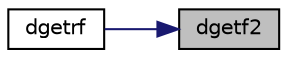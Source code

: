 digraph "dgetf2"
{
 // LATEX_PDF_SIZE
  edge [fontname="Helvetica",fontsize="10",labelfontname="Helvetica",labelfontsize="10"];
  node [fontname="Helvetica",fontsize="10",shape=record];
  rankdir="RL";
  Node1 [label="dgetf2",height=0.2,width=0.4,color="black", fillcolor="grey75", style="filled", fontcolor="black",tooltip="DGETF2 computes the LU factorization of a general m-by-n matrix using partial pivoting with row inter..."];
  Node1 -> Node2 [dir="back",color="midnightblue",fontsize="10",style="solid",fontname="Helvetica"];
  Node2 [label="dgetrf",height=0.2,width=0.4,color="black", fillcolor="white", style="filled",URL="$VARIANTS_2lu_2CR_2dgetrf_8f.html#a0019443faea08275ca60a734d0593e60",tooltip="DGETRF VARIANT: Crout Level 3 BLAS version of the algorithm."];
}
